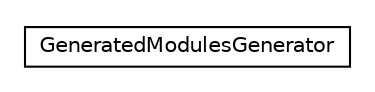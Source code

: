 #!/usr/local/bin/dot
#
# Class diagram 
# Generated by UMLGraph version R5_6-24-gf6e263 (http://www.umlgraph.org/)
#

digraph G {
	edge [fontname="Helvetica",fontsize=10,labelfontname="Helvetica",labelfontsize=10];
	node [fontname="Helvetica",fontsize=10,shape=plaintext];
	nodesep=0.25;
	ranksep=0.5;
	// io.reinert.requestor.rebind.GeneratedModulesGenerator
	c656 [label=<<table title="io.reinert.requestor.rebind.GeneratedModulesGenerator" border="0" cellborder="1" cellspacing="0" cellpadding="2" port="p" href="./GeneratedModulesGenerator.html">
		<tr><td><table border="0" cellspacing="0" cellpadding="1">
<tr><td align="center" balign="center"> GeneratedModulesGenerator </td></tr>
		</table></td></tr>
		</table>>, URL="./GeneratedModulesGenerator.html", fontname="Helvetica", fontcolor="black", fontsize=10.0];
}

